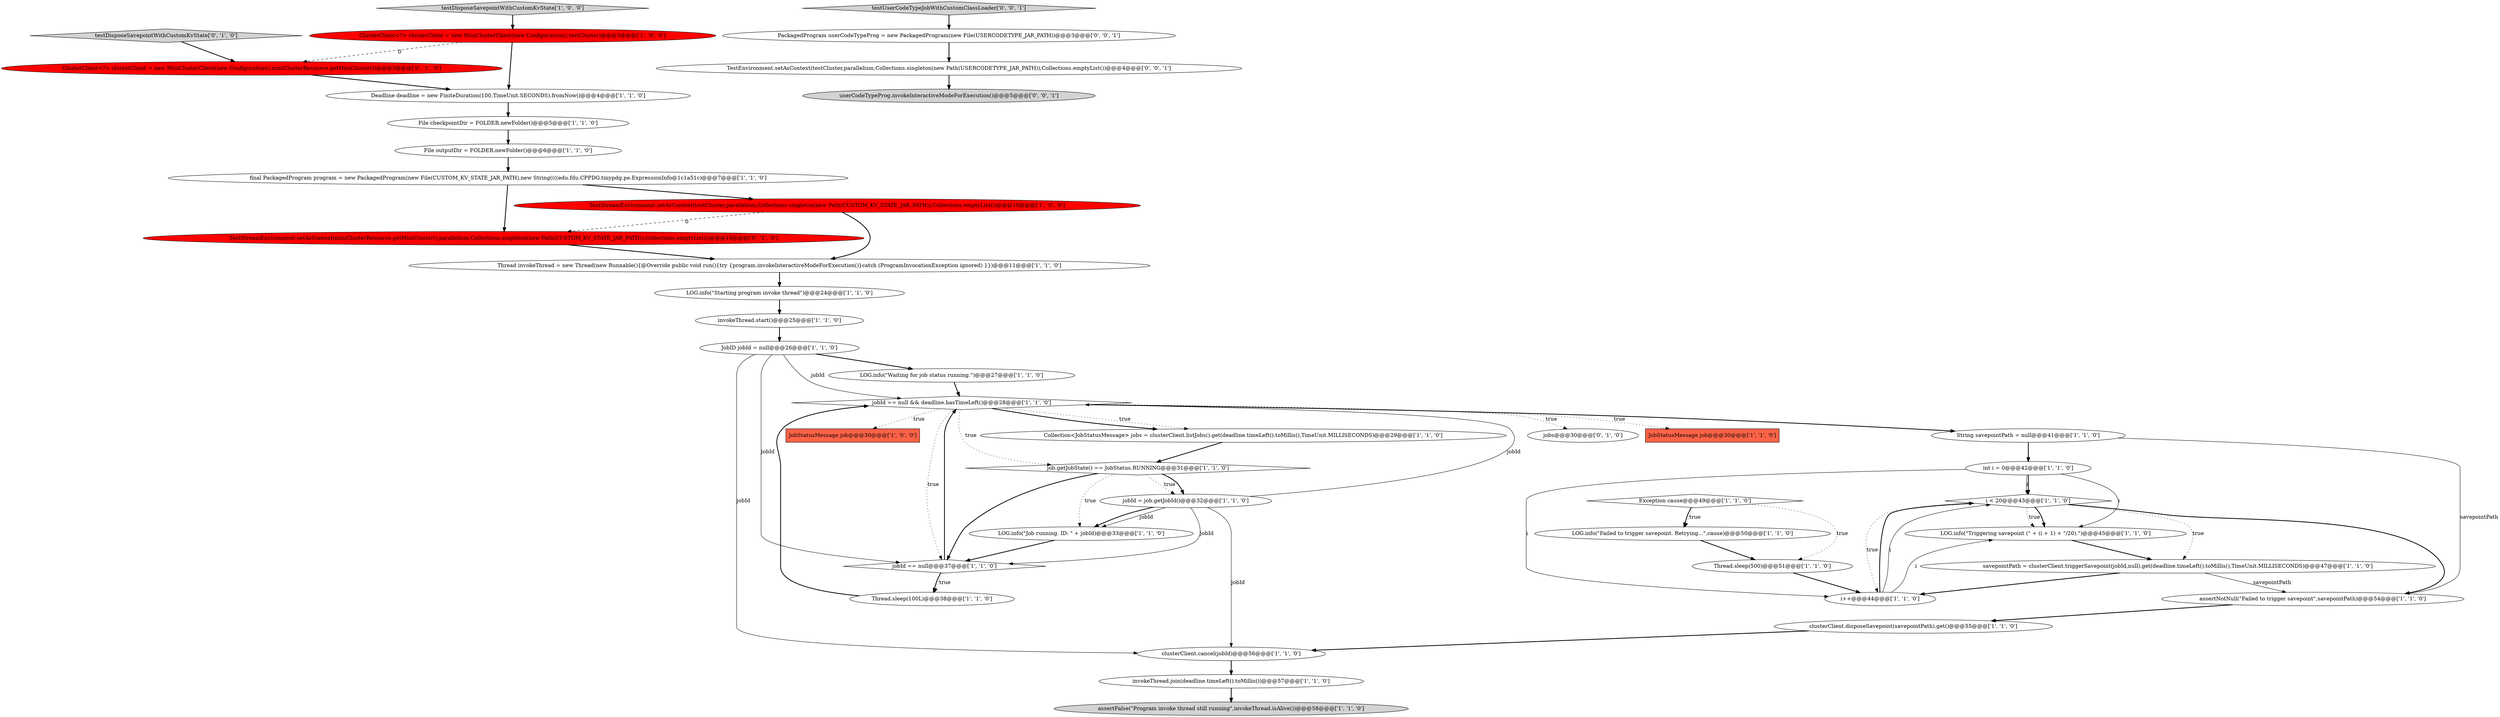 digraph {
3 [style = filled, label = "ClusterClient<?> clusterClient = new MiniClusterClient(new Configuration(),testCluster)@@@3@@@['1', '0', '0']", fillcolor = red, shape = ellipse image = "AAA1AAABBB1BBB"];
37 [style = filled, label = "TestStreamEnvironment.setAsContext(miniClusterResource.getMiniCluster(),parallelism,Collections.singleton(new Path(CUSTOM_KV_STATE_JAR_PATH)),Collections.emptyList())@@@10@@@['0', '1', '0']", fillcolor = red, shape = ellipse image = "AAA1AAABBB2BBB"];
34 [style = filled, label = "jobId == null && deadline.hasTimeLeft()@@@28@@@['1', '1', '0']", fillcolor = white, shape = diamond image = "AAA0AAABBB1BBB"];
20 [style = filled, label = "final PackagedProgram program = new PackagedProgram(new File(CUSTOM_KV_STATE_JAR_PATH),new String((((edu.fdu.CPPDG.tinypdg.pe.ExpressionInfo@1c1a51c)@@@7@@@['1', '1', '0']", fillcolor = white, shape = ellipse image = "AAA0AAABBB1BBB"];
9 [style = filled, label = "clusterClient.cancel(jobId)@@@56@@@['1', '1', '0']", fillcolor = white, shape = ellipse image = "AAA0AAABBB1BBB"];
5 [style = filled, label = "File outputDir = FOLDER.newFolder()@@@6@@@['1', '1', '0']", fillcolor = white, shape = ellipse image = "AAA0AAABBB1BBB"];
14 [style = filled, label = "LOG.info(\"Failed to trigger savepoint. Retrying...\",cause)@@@50@@@['1', '1', '0']", fillcolor = white, shape = ellipse image = "AAA0AAABBB1BBB"];
31 [style = filled, label = "Exception cause@@@49@@@['1', '1', '0']", fillcolor = white, shape = diamond image = "AAA0AAABBB1BBB"];
29 [style = filled, label = "i < 20@@@43@@@['1', '1', '0']", fillcolor = white, shape = diamond image = "AAA0AAABBB1BBB"];
22 [style = filled, label = "jobId = job.getJobId()@@@32@@@['1', '1', '0']", fillcolor = white, shape = ellipse image = "AAA0AAABBB1BBB"];
32 [style = filled, label = "Thread invokeThread = new Thread(new Runnable(){@Override public void run(){try {program.invokeInteractiveModeForExecution()}catch (ProgramInvocationException ignored) }})@@@11@@@['1', '1', '0']", fillcolor = white, shape = ellipse image = "AAA0AAABBB1BBB"];
27 [style = filled, label = "invokeThread.start()@@@25@@@['1', '1', '0']", fillcolor = white, shape = ellipse image = "AAA0AAABBB1BBB"];
33 [style = filled, label = "LOG.info(\"Starting program invoke thread\")@@@24@@@['1', '1', '0']", fillcolor = white, shape = ellipse image = "AAA0AAABBB1BBB"];
40 [style = filled, label = "TestEnvironment.setAsContext(testCluster,parallelism,Collections.singleton(new Path(USERCODETYPE_JAR_PATH)),Collections.emptyList())@@@4@@@['0', '0', '1']", fillcolor = white, shape = ellipse image = "AAA0AAABBB3BBB"];
2 [style = filled, label = "invokeThread.join(deadline.timeLeft().toMillis())@@@57@@@['1', '1', '0']", fillcolor = white, shape = ellipse image = "AAA0AAABBB1BBB"];
7 [style = filled, label = "LOG.info(\"Job running. ID: \" + jobId)@@@33@@@['1', '1', '0']", fillcolor = white, shape = ellipse image = "AAA0AAABBB1BBB"];
36 [style = filled, label = "testDisposeSavepointWithCustomKvState['0', '1', '0']", fillcolor = lightgray, shape = diamond image = "AAA0AAABBB2BBB"];
39 [style = filled, label = "userCodeTypeProg.invokeInteractiveModeForExecution()@@@5@@@['0', '0', '1']", fillcolor = lightgray, shape = ellipse image = "AAA0AAABBB3BBB"];
42 [style = filled, label = "testUserCodeTypeJobWithCustomClassLoader['0', '0', '1']", fillcolor = lightgray, shape = diamond image = "AAA0AAABBB3BBB"];
30 [style = filled, label = "JobID jobId = null@@@26@@@['1', '1', '0']", fillcolor = white, shape = ellipse image = "AAA0AAABBB1BBB"];
28 [style = filled, label = "Deadline deadline = new FiniteDuration(100,TimeUnit.SECONDS).fromNow()@@@4@@@['1', '1', '0']", fillcolor = white, shape = ellipse image = "AAA0AAABBB1BBB"];
38 [style = filled, label = "ClusterClient<?> clusterClient = new MiniClusterClient(new Configuration(),miniClusterResource.getMiniCluster())@@@3@@@['0', '1', '0']", fillcolor = red, shape = ellipse image = "AAA1AAABBB2BBB"];
26 [style = filled, label = "clusterClient.disposeSavepoint(savepointPath).get()@@@55@@@['1', '1', '0']", fillcolor = white, shape = ellipse image = "AAA0AAABBB1BBB"];
25 [style = filled, label = "testDisposeSavepointWithCustomKvState['1', '0', '0']", fillcolor = lightgray, shape = diamond image = "AAA0AAABBB1BBB"];
35 [style = filled, label = "jobs@@@30@@@['0', '1', '0']", fillcolor = white, shape = ellipse image = "AAA0AAABBB2BBB"];
13 [style = filled, label = "JobStatusMessage job@@@30@@@['1', '1', '0']", fillcolor = tomato, shape = box image = "AAA0AAABBB1BBB"];
10 [style = filled, label = "Thread.sleep(100L)@@@38@@@['1', '1', '0']", fillcolor = white, shape = ellipse image = "AAA0AAABBB1BBB"];
6 [style = filled, label = "JobStatusMessage job@@@30@@@['1', '0', '0']", fillcolor = tomato, shape = box image = "AAA0AAABBB1BBB"];
11 [style = filled, label = "Thread.sleep(500)@@@51@@@['1', '1', '0']", fillcolor = white, shape = ellipse image = "AAA0AAABBB1BBB"];
16 [style = filled, label = "jobId == null@@@37@@@['1', '1', '0']", fillcolor = white, shape = diamond image = "AAA0AAABBB1BBB"];
23 [style = filled, label = "LOG.info(\"Waiting for job status running.\")@@@27@@@['1', '1', '0']", fillcolor = white, shape = ellipse image = "AAA0AAABBB1BBB"];
12 [style = filled, label = "job.getJobState() == JobStatus.RUNNING@@@31@@@['1', '1', '0']", fillcolor = white, shape = diamond image = "AAA0AAABBB1BBB"];
18 [style = filled, label = "LOG.info(\"Triggering savepoint (\" + (i + 1) + \"/20).\")@@@45@@@['1', '1', '0']", fillcolor = white, shape = ellipse image = "AAA0AAABBB1BBB"];
1 [style = filled, label = "File checkpointDir = FOLDER.newFolder()@@@5@@@['1', '1', '0']", fillcolor = white, shape = ellipse image = "AAA0AAABBB1BBB"];
17 [style = filled, label = "TestStreamEnvironment.setAsContext(testCluster,parallelism,Collections.singleton(new Path(CUSTOM_KV_STATE_JAR_PATH)),Collections.emptyList())@@@10@@@['1', '0', '0']", fillcolor = red, shape = ellipse image = "AAA1AAABBB1BBB"];
4 [style = filled, label = "Collection<JobStatusMessage> jobs = clusterClient.listJobs().get(deadline.timeLeft().toMillis(),TimeUnit.MILLISECONDS)@@@29@@@['1', '1', '0']", fillcolor = white, shape = ellipse image = "AAA0AAABBB1BBB"];
41 [style = filled, label = "PackagedProgram userCodeTypeProg = new PackagedProgram(new File(USERCODETYPE_JAR_PATH))@@@3@@@['0', '0', '1']", fillcolor = white, shape = ellipse image = "AAA0AAABBB3BBB"];
0 [style = filled, label = "savepointPath = clusterClient.triggerSavepoint(jobId,null).get(deadline.timeLeft().toMillis(),TimeUnit.MILLISECONDS)@@@47@@@['1', '1', '0']", fillcolor = white, shape = ellipse image = "AAA0AAABBB1BBB"];
24 [style = filled, label = "i++@@@44@@@['1', '1', '0']", fillcolor = white, shape = ellipse image = "AAA0AAABBB1BBB"];
21 [style = filled, label = "int i = 0@@@42@@@['1', '1', '0']", fillcolor = white, shape = ellipse image = "AAA0AAABBB1BBB"];
8 [style = filled, label = "String savepointPath = null@@@41@@@['1', '1', '0']", fillcolor = white, shape = ellipse image = "AAA0AAABBB1BBB"];
19 [style = filled, label = "assertFalse(\"Program invoke thread still running\",invokeThread.isAlive())@@@58@@@['1', '1', '0']", fillcolor = lightgray, shape = ellipse image = "AAA0AAABBB1BBB"];
15 [style = filled, label = "assertNotNull(\"Failed to trigger savepoint\",savepointPath)@@@54@@@['1', '1', '0']", fillcolor = white, shape = ellipse image = "AAA0AAABBB1BBB"];
1->5 [style = bold, label=""];
31->14 [style = bold, label=""];
29->0 [style = dotted, label="true"];
30->9 [style = solid, label="jobId"];
29->15 [style = bold, label=""];
42->41 [style = bold, label=""];
8->15 [style = solid, label="savepointPath"];
34->12 [style = dotted, label="true"];
20->17 [style = bold, label=""];
2->19 [style = bold, label=""];
34->13 [style = dotted, label="true"];
30->34 [style = solid, label="jobId"];
29->18 [style = dotted, label="true"];
22->7 [style = solid, label="jobId"];
5->20 [style = bold, label=""];
16->10 [style = bold, label=""];
9->2 [style = bold, label=""];
38->28 [style = bold, label=""];
27->30 [style = bold, label=""];
30->23 [style = bold, label=""];
25->3 [style = bold, label=""];
3->38 [style = dashed, label="0"];
24->18 [style = solid, label="i"];
16->34 [style = bold, label=""];
26->9 [style = bold, label=""];
22->16 [style = solid, label="jobId"];
21->24 [style = solid, label="i"];
0->15 [style = solid, label="savepointPath"];
28->1 [style = bold, label=""];
12->16 [style = bold, label=""];
24->29 [style = bold, label=""];
17->32 [style = bold, label=""];
34->8 [style = bold, label=""];
31->11 [style = dotted, label="true"];
11->24 [style = bold, label=""];
33->27 [style = bold, label=""];
30->16 [style = solid, label="jobId"];
22->7 [style = bold, label=""];
32->33 [style = bold, label=""];
16->10 [style = dotted, label="true"];
31->14 [style = dotted, label="true"];
29->18 [style = bold, label=""];
15->26 [style = bold, label=""];
22->9 [style = solid, label="jobId"];
3->28 [style = bold, label=""];
12->22 [style = dotted, label="true"];
21->29 [style = bold, label=""];
40->39 [style = bold, label=""];
10->34 [style = bold, label=""];
22->34 [style = solid, label="jobId"];
41->40 [style = bold, label=""];
34->35 [style = dotted, label="true"];
0->24 [style = bold, label=""];
21->29 [style = solid, label="i"];
21->18 [style = solid, label="i"];
7->16 [style = bold, label=""];
34->4 [style = dotted, label="true"];
20->37 [style = bold, label=""];
23->34 [style = bold, label=""];
4->12 [style = bold, label=""];
34->4 [style = bold, label=""];
8->21 [style = bold, label=""];
37->32 [style = bold, label=""];
34->6 [style = dotted, label="true"];
24->29 [style = solid, label="i"];
17->37 [style = dashed, label="0"];
36->38 [style = bold, label=""];
34->16 [style = dotted, label="true"];
12->7 [style = dotted, label="true"];
29->24 [style = dotted, label="true"];
14->11 [style = bold, label=""];
18->0 [style = bold, label=""];
12->22 [style = bold, label=""];
}
